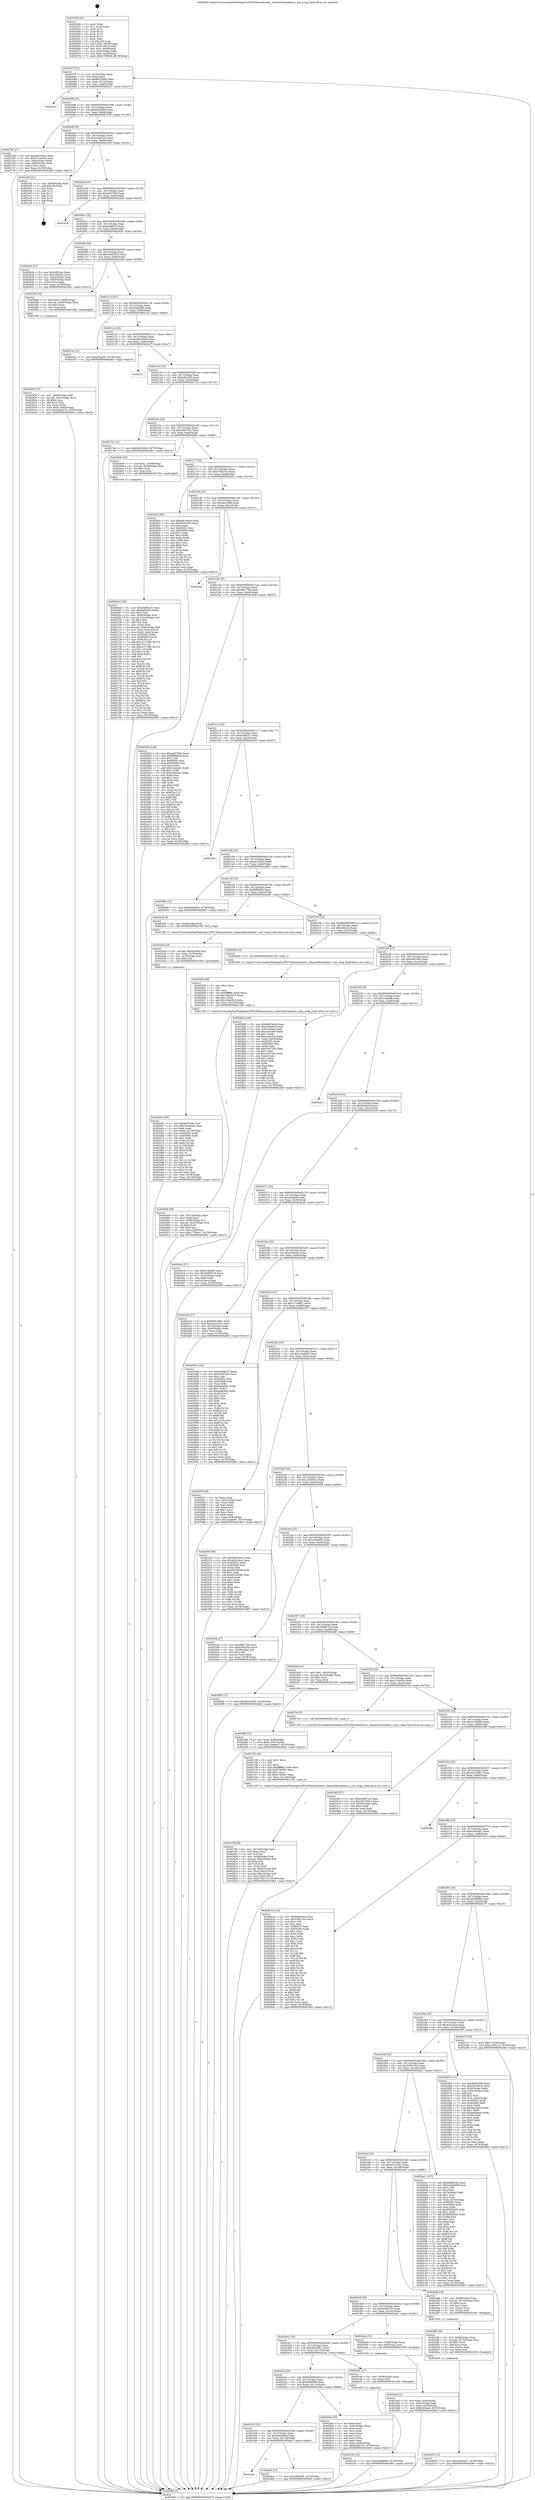 digraph "0x402050" {
  label = "0x402050 (/mnt/c/Users/mathe/Desktop/tcc/POCII/binaries/extr_radare2libranalesil.c_esil_swap_Final-ollvm.out::main(0))"
  labelloc = "t"
  node[shape=record]

  Entry [label="",width=0.3,height=0.3,shape=circle,fillcolor=black,style=filled]
  "0x40207f" [label="{
     0x40207f [23]\l
     | [instrs]\l
     &nbsp;&nbsp;0x40207f \<+3\>: mov -0x78(%rbp),%eax\l
     &nbsp;&nbsp;0x402082 \<+2\>: mov %eax,%ecx\l
     &nbsp;&nbsp;0x402084 \<+6\>: sub $0x99055d45,%ecx\l
     &nbsp;&nbsp;0x40208a \<+3\>: mov %eax,-0x7c(%rbp)\l
     &nbsp;&nbsp;0x40208d \<+3\>: mov %ecx,-0x80(%rbp)\l
     &nbsp;&nbsp;0x402090 \<+6\>: je 0000000000402ca7 \<main+0xc57\>\l
  }"]
  "0x402ca7" [label="{
     0x402ca7\l
  }", style=dashed]
  "0x402096" [label="{
     0x402096 [25]\l
     | [instrs]\l
     &nbsp;&nbsp;0x402096 \<+5\>: jmp 000000000040209b \<main+0x4b\>\l
     &nbsp;&nbsp;0x40209b \<+3\>: mov -0x7c(%rbp),%eax\l
     &nbsp;&nbsp;0x40209e \<+5\>: sub $0x9a5345b0,%eax\l
     &nbsp;&nbsp;0x4020a3 \<+6\>: mov %eax,-0x84(%rbp)\l
     &nbsp;&nbsp;0x4020a9 \<+6\>: je 00000000004027b0 \<main+0x760\>\l
  }"]
  Exit [label="",width=0.3,height=0.3,shape=circle,fillcolor=black,style=filled,peripheries=2]
  "0x4027b0" [label="{
     0x4027b0 [27]\l
     | [instrs]\l
     &nbsp;&nbsp;0x4027b0 \<+5\>: mov $0xeae7d022,%eax\l
     &nbsp;&nbsp;0x4027b5 \<+5\>: mov $0x3116a30c,%ecx\l
     &nbsp;&nbsp;0x4027ba \<+3\>: mov -0x6c(%rbp),%edx\l
     &nbsp;&nbsp;0x4027bd \<+3\>: cmp -0x68(%rbp),%edx\l
     &nbsp;&nbsp;0x4027c0 \<+3\>: cmovl %ecx,%eax\l
     &nbsp;&nbsp;0x4027c3 \<+3\>: mov %eax,-0x78(%rbp)\l
     &nbsp;&nbsp;0x4027c6 \<+5\>: jmp 0000000000402d63 \<main+0xd13\>\l
  }"]
  "0x4020af" [label="{
     0x4020af [25]\l
     | [instrs]\l
     &nbsp;&nbsp;0x4020af \<+5\>: jmp 00000000004020b4 \<main+0x64\>\l
     &nbsp;&nbsp;0x4020b4 \<+3\>: mov -0x7c(%rbp),%eax\l
     &nbsp;&nbsp;0x4020b7 \<+5\>: sub $0xa10d5c1d,%eax\l
     &nbsp;&nbsp;0x4020bc \<+6\>: mov %eax,-0x88(%rbp)\l
     &nbsp;&nbsp;0x4020c2 \<+6\>: je 0000000000402c92 \<main+0xc42\>\l
  }"]
  "0x402c56" [label="{
     0x402c56 [12]\l
     | [instrs]\l
     &nbsp;&nbsp;0x402c56 \<+7\>: movl $0x44d48666,-0x78(%rbp)\l
     &nbsp;&nbsp;0x402c5d \<+5\>: jmp 0000000000402d63 \<main+0xd13\>\l
  }"]
  "0x402c92" [label="{
     0x402c92 [21]\l
     | [instrs]\l
     &nbsp;&nbsp;0x402c92 \<+3\>: mov -0x38(%rbp),%eax\l
     &nbsp;&nbsp;0x402c95 \<+7\>: add $0x108,%rsp\l
     &nbsp;&nbsp;0x402c9c \<+1\>: pop %rbx\l
     &nbsp;&nbsp;0x402c9d \<+2\>: pop %r12\l
     &nbsp;&nbsp;0x402c9f \<+2\>: pop %r13\l
     &nbsp;&nbsp;0x402ca1 \<+2\>: pop %r14\l
     &nbsp;&nbsp;0x402ca3 \<+2\>: pop %r15\l
     &nbsp;&nbsp;0x402ca5 \<+1\>: pop %rbp\l
     &nbsp;&nbsp;0x402ca6 \<+1\>: ret\l
  }"]
  "0x4020c8" [label="{
     0x4020c8 [25]\l
     | [instrs]\l
     &nbsp;&nbsp;0x4020c8 \<+5\>: jmp 00000000004020cd \<main+0x7d\>\l
     &nbsp;&nbsp;0x4020cd \<+3\>: mov -0x7c(%rbp),%eax\l
     &nbsp;&nbsp;0x4020d0 \<+5\>: sub $0xaef3756e,%eax\l
     &nbsp;&nbsp;0x4020d5 \<+6\>: mov %eax,-0x8c(%rbp)\l
     &nbsp;&nbsp;0x4020db \<+6\>: je 0000000000402d16 \<main+0xcc6\>\l
  }"]
  "0x402b0f" [label="{
     0x402b0f [12]\l
     | [instrs]\l
     &nbsp;&nbsp;0x402b0f \<+7\>: movl $0x43d6ead7,-0x78(%rbp)\l
     &nbsp;&nbsp;0x402b16 \<+5\>: jmp 0000000000402d63 \<main+0xd13\>\l
  }"]
  "0x402d16" [label="{
     0x402d16\l
  }", style=dashed]
  "0x4020e1" [label="{
     0x4020e1 [25]\l
     | [instrs]\l
     &nbsp;&nbsp;0x4020e1 \<+5\>: jmp 00000000004020e6 \<main+0x96\>\l
     &nbsp;&nbsp;0x4020e6 \<+3\>: mov -0x7c(%rbp),%eax\l
     &nbsp;&nbsp;0x4020e9 \<+5\>: sub $0xb2defc70,%eax\l
     &nbsp;&nbsp;0x4020ee \<+6\>: mov %eax,-0x90(%rbp)\l
     &nbsp;&nbsp;0x4020f4 \<+6\>: je 000000000040262b \<main+0x5db\>\l
  }"]
  "0x402af5" [label="{
     0x402af5 [26]\l
     | [instrs]\l
     &nbsp;&nbsp;0x402af5 \<+4\>: mov -0x58(%rbp),%rax\l
     &nbsp;&nbsp;0x402af9 \<+4\>: movslq -0x74(%rbp),%rcx\l
     &nbsp;&nbsp;0x402afd \<+4\>: shl $0x4,%rcx\l
     &nbsp;&nbsp;0x402b01 \<+3\>: add %rcx,%rax\l
     &nbsp;&nbsp;0x402b04 \<+3\>: mov (%rax),%rax\l
     &nbsp;&nbsp;0x402b07 \<+3\>: mov %rax,%rdi\l
     &nbsp;&nbsp;0x402b0a \<+5\>: call 0000000000401030 \<free@plt\>\l
     | [calls]\l
     &nbsp;&nbsp;0x401030 \{1\} (unknown)\l
  }"]
  "0x40262b" [label="{
     0x40262b [27]\l
     | [instrs]\l
     &nbsp;&nbsp;0x40262b \<+5\>: mov $0xfcfd2cec,%eax\l
     &nbsp;&nbsp;0x402630 \<+5\>: mov $0xe30a5e2,%ecx\l
     &nbsp;&nbsp;0x402635 \<+3\>: mov -0x64(%rbp),%edx\l
     &nbsp;&nbsp;0x402638 \<+3\>: cmp -0x60(%rbp),%edx\l
     &nbsp;&nbsp;0x40263b \<+3\>: cmovl %ecx,%eax\l
     &nbsp;&nbsp;0x40263e \<+3\>: mov %eax,-0x78(%rbp)\l
     &nbsp;&nbsp;0x402641 \<+5\>: jmp 0000000000402d63 \<main+0xd13\>\l
  }"]
  "0x4020fa" [label="{
     0x4020fa [25]\l
     | [instrs]\l
     &nbsp;&nbsp;0x4020fa \<+5\>: jmp 00000000004020ff \<main+0xaf\>\l
     &nbsp;&nbsp;0x4020ff \<+3\>: mov -0x7c(%rbp),%eax\l
     &nbsp;&nbsp;0x402102 \<+5\>: sub $0xb3e82035,%eax\l
     &nbsp;&nbsp;0x402107 \<+6\>: mov %eax,-0x94(%rbp)\l
     &nbsp;&nbsp;0x40210d \<+6\>: je 00000000004025ef \<main+0x59f\>\l
  }"]
  "0x40244c" [label="{
     0x40244c\l
  }", style=dashed]
  "0x4025ef" [label="{
     0x4025ef [23]\l
     | [instrs]\l
     &nbsp;&nbsp;0x4025ef \<+7\>: movl $0x1,-0x60(%rbp)\l
     &nbsp;&nbsp;0x4025f6 \<+4\>: movslq -0x60(%rbp),%rax\l
     &nbsp;&nbsp;0x4025fa \<+4\>: shl $0x3,%rax\l
     &nbsp;&nbsp;0x4025fe \<+3\>: mov %rax,%rdi\l
     &nbsp;&nbsp;0x402601 \<+5\>: call 0000000000401050 \<malloc@plt\>\l
     | [calls]\l
     &nbsp;&nbsp;0x401050 \{1\} (unknown)\l
  }"]
  "0x402113" [label="{
     0x402113 [25]\l
     | [instrs]\l
     &nbsp;&nbsp;0x402113 \<+5\>: jmp 0000000000402118 \<main+0xc8\>\l
     &nbsp;&nbsp;0x402118 \<+3\>: mov -0x7c(%rbp),%eax\l
     &nbsp;&nbsp;0x40211b \<+5\>: sub $0xb44de699,%eax\l
     &nbsp;&nbsp;0x402120 \<+6\>: mov %eax,-0x98(%rbp)\l
     &nbsp;&nbsp;0x402126 \<+6\>: je 0000000000402c3e \<main+0xbee\>\l
  }"]
  "0x402ab4" [label="{
     0x402ab4 [12]\l
     | [instrs]\l
     &nbsp;&nbsp;0x402ab4 \<+7\>: movl $0xc65ae69,-0x78(%rbp)\l
     &nbsp;&nbsp;0x402abb \<+5\>: jmp 0000000000402d63 \<main+0xd13\>\l
  }"]
  "0x402c3e" [label="{
     0x402c3e [12]\l
     | [instrs]\l
     &nbsp;&nbsp;0x402c3e \<+7\>: movl $0xc65ae69,-0x78(%rbp)\l
     &nbsp;&nbsp;0x402c45 \<+5\>: jmp 0000000000402d63 \<main+0xd13\>\l
  }"]
  "0x40212c" [label="{
     0x40212c [25]\l
     | [instrs]\l
     &nbsp;&nbsp;0x40212c \<+5\>: jmp 0000000000402131 \<main+0xe1\>\l
     &nbsp;&nbsp;0x402131 \<+3\>: mov -0x7c(%rbp),%eax\l
     &nbsp;&nbsp;0x402134 \<+5\>: sub $0xb8a76e3d,%eax\l
     &nbsp;&nbsp;0x402139 \<+6\>: mov %eax,-0x9c(%rbp)\l
     &nbsp;&nbsp;0x40213f \<+6\>: je 0000000000402cf7 \<main+0xca7\>\l
  }"]
  "0x402a50" [label="{
     0x402a50 [100]\l
     | [instrs]\l
     &nbsp;&nbsp;0x402a50 \<+5\>: mov $0xaef3756e,%esi\l
     &nbsp;&nbsp;0x402a55 \<+5\>: mov $0x6ed40bd4,%ecx\l
     &nbsp;&nbsp;0x402a5a \<+2\>: xor %edx,%edx\l
     &nbsp;&nbsp;0x402a5c \<+7\>: movl $0x0,-0x74(%rbp)\l
     &nbsp;&nbsp;0x402a63 \<+8\>: mov 0x40505c,%r8d\l
     &nbsp;&nbsp;0x402a6b \<+8\>: mov 0x405060,%r9d\l
     &nbsp;&nbsp;0x402a73 \<+3\>: sub $0x1,%edx\l
     &nbsp;&nbsp;0x402a76 \<+3\>: mov %r8d,%r10d\l
     &nbsp;&nbsp;0x402a79 \<+3\>: add %edx,%r10d\l
     &nbsp;&nbsp;0x402a7c \<+4\>: imul %r10d,%r8d\l
     &nbsp;&nbsp;0x402a80 \<+4\>: and $0x1,%r8d\l
     &nbsp;&nbsp;0x402a84 \<+4\>: cmp $0x0,%r8d\l
     &nbsp;&nbsp;0x402a88 \<+4\>: sete %r11b\l
     &nbsp;&nbsp;0x402a8c \<+4\>: cmp $0xa,%r9d\l
     &nbsp;&nbsp;0x402a90 \<+3\>: setl %bl\l
     &nbsp;&nbsp;0x402a93 \<+3\>: mov %r11b,%r14b\l
     &nbsp;&nbsp;0x402a96 \<+3\>: and %bl,%r14b\l
     &nbsp;&nbsp;0x402a99 \<+3\>: xor %bl,%r11b\l
     &nbsp;&nbsp;0x402a9c \<+3\>: or %r11b,%r14b\l
     &nbsp;&nbsp;0x402a9f \<+4\>: test $0x1,%r14b\l
     &nbsp;&nbsp;0x402aa3 \<+3\>: cmovne %ecx,%esi\l
     &nbsp;&nbsp;0x402aa6 \<+3\>: mov %esi,-0x78(%rbp)\l
     &nbsp;&nbsp;0x402aa9 \<+6\>: mov %eax,-0x128(%rbp)\l
     &nbsp;&nbsp;0x402aaf \<+5\>: jmp 0000000000402d63 \<main+0xd13\>\l
  }"]
  "0x402cf7" [label="{
     0x402cf7\l
  }", style=dashed]
  "0x402145" [label="{
     0x402145 [25]\l
     | [instrs]\l
     &nbsp;&nbsp;0x402145 \<+5\>: jmp 000000000040214a \<main+0xfa\>\l
     &nbsp;&nbsp;0x40214a \<+3\>: mov -0x7c(%rbp),%eax\l
     &nbsp;&nbsp;0x40214d \<+5\>: sub $0xba82cf25,%eax\l
     &nbsp;&nbsp;0x402152 \<+6\>: mov %eax,-0xa0(%rbp)\l
     &nbsp;&nbsp;0x402158 \<+6\>: je 00000000004027a4 \<main+0x754\>\l
  }"]
  "0x402a39" [label="{
     0x402a39 [23]\l
     | [instrs]\l
     &nbsp;&nbsp;0x402a39 \<+10\>: movabs $0x4030b6,%rdi\l
     &nbsp;&nbsp;0x402a43 \<+3\>: mov %eax,-0x70(%rbp)\l
     &nbsp;&nbsp;0x402a46 \<+3\>: mov -0x70(%rbp),%esi\l
     &nbsp;&nbsp;0x402a49 \<+2\>: mov $0x0,%al\l
     &nbsp;&nbsp;0x402a4b \<+5\>: call 0000000000401040 \<printf@plt\>\l
     | [calls]\l
     &nbsp;&nbsp;0x401040 \{1\} (unknown)\l
  }"]
  "0x4027a4" [label="{
     0x4027a4 [12]\l
     | [instrs]\l
     &nbsp;&nbsp;0x4027a4 \<+7\>: movl $0x9a5345b0,-0x78(%rbp)\l
     &nbsp;&nbsp;0x4027ab \<+5\>: jmp 0000000000402d63 \<main+0xd13\>\l
  }"]
  "0x40215e" [label="{
     0x40215e [25]\l
     | [instrs]\l
     &nbsp;&nbsp;0x40215e \<+5\>: jmp 0000000000402163 \<main+0x113\>\l
     &nbsp;&nbsp;0x402163 \<+3\>: mov -0x7c(%rbp),%eax\l
     &nbsp;&nbsp;0x402166 \<+5\>: sub $0xbc807c43,%eax\l
     &nbsp;&nbsp;0x40216b \<+6\>: mov %eax,-0xa4(%rbp)\l
     &nbsp;&nbsp;0x402171 \<+6\>: je 00000000004026d6 \<main+0x686\>\l
  }"]
  "0x402958" [label="{
     0x402958 [39]\l
     | [instrs]\l
     &nbsp;&nbsp;0x402958 \<+6\>: mov -0x124(%rbp),%ecx\l
     &nbsp;&nbsp;0x40295e \<+3\>: imul %eax,%ecx\l
     &nbsp;&nbsp;0x402961 \<+4\>: mov -0x58(%rbp),%rsi\l
     &nbsp;&nbsp;0x402965 \<+4\>: movslq -0x5c(%rbp),%rdi\l
     &nbsp;&nbsp;0x402969 \<+4\>: shl $0x4,%rdi\l
     &nbsp;&nbsp;0x40296d \<+3\>: add %rdi,%rsi\l
     &nbsp;&nbsp;0x402970 \<+3\>: mov %ecx,0x8(%rsi)\l
     &nbsp;&nbsp;0x402973 \<+7\>: movl $0x1774b6c7,-0x78(%rbp)\l
     &nbsp;&nbsp;0x40297a \<+5\>: jmp 0000000000402d63 \<main+0xd13\>\l
  }"]
  "0x4026d6" [label="{
     0x4026d6 [23]\l
     | [instrs]\l
     &nbsp;&nbsp;0x4026d6 \<+7\>: movl $0x1,-0x68(%rbp)\l
     &nbsp;&nbsp;0x4026dd \<+4\>: movslq -0x68(%rbp),%rax\l
     &nbsp;&nbsp;0x4026e1 \<+4\>: shl $0x0,%rax\l
     &nbsp;&nbsp;0x4026e5 \<+3\>: mov %rax,%rdi\l
     &nbsp;&nbsp;0x4026e8 \<+5\>: call 0000000000401050 \<malloc@plt\>\l
     | [calls]\l
     &nbsp;&nbsp;0x401050 \{1\} (unknown)\l
  }"]
  "0x402177" [label="{
     0x402177 [25]\l
     | [instrs]\l
     &nbsp;&nbsp;0x402177 \<+5\>: jmp 000000000040217c \<main+0x12c\>\l
     &nbsp;&nbsp;0x40217c \<+3\>: mov -0x7c(%rbp),%eax\l
     &nbsp;&nbsp;0x40217f \<+5\>: sub $0xc75bc7c3,%eax\l
     &nbsp;&nbsp;0x402184 \<+6\>: mov %eax,-0xa8(%rbp)\l
     &nbsp;&nbsp;0x40218a \<+6\>: je 0000000000402832 \<main+0x7e2\>\l
  }"]
  "0x402930" [label="{
     0x402930 [40]\l
     | [instrs]\l
     &nbsp;&nbsp;0x402930 \<+5\>: mov $0x2,%ecx\l
     &nbsp;&nbsp;0x402935 \<+1\>: cltd\l
     &nbsp;&nbsp;0x402936 \<+2\>: idiv %ecx\l
     &nbsp;&nbsp;0x402938 \<+6\>: imul $0xfffffffe,%edx,%ecx\l
     &nbsp;&nbsp;0x40293e \<+6\>: sub $0x1d6a2616,%ecx\l
     &nbsp;&nbsp;0x402944 \<+3\>: add $0x1,%ecx\l
     &nbsp;&nbsp;0x402947 \<+6\>: add $0x1d6a2616,%ecx\l
     &nbsp;&nbsp;0x40294d \<+6\>: mov %ecx,-0x124(%rbp)\l
     &nbsp;&nbsp;0x402953 \<+5\>: call 0000000000401160 \<next_i\>\l
     | [calls]\l
     &nbsp;&nbsp;0x401160 \{1\} (/mnt/c/Users/mathe/Desktop/tcc/POCII/binaries/extr_radare2libranalesil.c_esil_swap_Final-ollvm.out::next_i)\l
  }"]
  "0x402832" [label="{
     0x402832 [83]\l
     | [instrs]\l
     &nbsp;&nbsp;0x402832 \<+5\>: mov $0xb8a76e3d,%eax\l
     &nbsp;&nbsp;0x402837 \<+5\>: mov $0xfe581905,%ecx\l
     &nbsp;&nbsp;0x40283c \<+2\>: xor %edx,%edx\l
     &nbsp;&nbsp;0x40283e \<+7\>: mov 0x40505c,%esi\l
     &nbsp;&nbsp;0x402845 \<+7\>: mov 0x405060,%edi\l
     &nbsp;&nbsp;0x40284c \<+3\>: sub $0x1,%edx\l
     &nbsp;&nbsp;0x40284f \<+3\>: mov %esi,%r8d\l
     &nbsp;&nbsp;0x402852 \<+3\>: add %edx,%r8d\l
     &nbsp;&nbsp;0x402855 \<+4\>: imul %r8d,%esi\l
     &nbsp;&nbsp;0x402859 \<+3\>: and $0x1,%esi\l
     &nbsp;&nbsp;0x40285c \<+3\>: cmp $0x0,%esi\l
     &nbsp;&nbsp;0x40285f \<+4\>: sete %r9b\l
     &nbsp;&nbsp;0x402863 \<+3\>: cmp $0xa,%edi\l
     &nbsp;&nbsp;0x402866 \<+4\>: setl %r10b\l
     &nbsp;&nbsp;0x40286a \<+3\>: mov %r9b,%r11b\l
     &nbsp;&nbsp;0x40286d \<+3\>: and %r10b,%r11b\l
     &nbsp;&nbsp;0x402870 \<+3\>: xor %r10b,%r9b\l
     &nbsp;&nbsp;0x402873 \<+3\>: or %r9b,%r11b\l
     &nbsp;&nbsp;0x402876 \<+4\>: test $0x1,%r11b\l
     &nbsp;&nbsp;0x40287a \<+3\>: cmovne %ecx,%eax\l
     &nbsp;&nbsp;0x40287d \<+3\>: mov %eax,-0x78(%rbp)\l
     &nbsp;&nbsp;0x402880 \<+5\>: jmp 0000000000402d63 \<main+0xd13\>\l
  }"]
  "0x402190" [label="{
     0x402190 [25]\l
     | [instrs]\l
     &nbsp;&nbsp;0x402190 \<+5\>: jmp 0000000000402195 \<main+0x145\>\l
     &nbsp;&nbsp;0x402195 \<+3\>: mov -0x7c(%rbp),%eax\l
     &nbsp;&nbsp;0x402198 \<+5\>: sub $0xcba318de,%eax\l
     &nbsp;&nbsp;0x40219d \<+6\>: mov %eax,-0xac(%rbp)\l
     &nbsp;&nbsp;0x4021a3 \<+6\>: je 0000000000402c6e \<main+0xc1e\>\l
  }"]
  "0x402433" [label="{
     0x402433 [25]\l
     | [instrs]\l
     &nbsp;&nbsp;0x402433 \<+5\>: jmp 0000000000402438 \<main+0x3e8\>\l
     &nbsp;&nbsp;0x402438 \<+3\>: mov -0x7c(%rbp),%eax\l
     &nbsp;&nbsp;0x40243b \<+5\>: sub $0x6ed40bd4,%eax\l
     &nbsp;&nbsp;0x402440 \<+6\>: mov %eax,-0x118(%rbp)\l
     &nbsp;&nbsp;0x402446 \<+6\>: je 0000000000402ab4 \<main+0xa64\>\l
  }"]
  "0x402c6e" [label="{
     0x402c6e\l
  }", style=dashed]
  "0x4021a9" [label="{
     0x4021a9 [25]\l
     | [instrs]\l
     &nbsp;&nbsp;0x4021a9 \<+5\>: jmp 00000000004021ae \<main+0x15e\>\l
     &nbsp;&nbsp;0x4021ae \<+3\>: mov -0x7c(%rbp),%eax\l
     &nbsp;&nbsp;0x4021b1 \<+5\>: sub $0xcf6477a9,%eax\l
     &nbsp;&nbsp;0x4021b6 \<+6\>: mov %eax,-0xb0(%rbp)\l
     &nbsp;&nbsp;0x4021bc \<+6\>: je 00000000004029a0 \<main+0x950\>\l
  }"]
  "0x40290a" [label="{
     0x40290a [33]\l
     | [instrs]\l
     &nbsp;&nbsp;0x40290a \<+2\>: xor %eax,%eax\l
     &nbsp;&nbsp;0x40290c \<+3\>: mov -0x64(%rbp),%ecx\l
     &nbsp;&nbsp;0x40290f \<+2\>: mov %eax,%edx\l
     &nbsp;&nbsp;0x402911 \<+2\>: sub %ecx,%edx\l
     &nbsp;&nbsp;0x402913 \<+2\>: mov %eax,%ecx\l
     &nbsp;&nbsp;0x402915 \<+3\>: sub $0x1,%ecx\l
     &nbsp;&nbsp;0x402918 \<+2\>: add %ecx,%edx\l
     &nbsp;&nbsp;0x40291a \<+2\>: sub %edx,%eax\l
     &nbsp;&nbsp;0x40291c \<+3\>: mov %eax,-0x64(%rbp)\l
     &nbsp;&nbsp;0x40291f \<+7\>: movl $0xb2defc70,-0x78(%rbp)\l
     &nbsp;&nbsp;0x402926 \<+5\>: jmp 0000000000402d63 \<main+0xd13\>\l
  }"]
  "0x4029a0" [label="{
     0x4029a0 [144]\l
     | [instrs]\l
     &nbsp;&nbsp;0x4029a0 \<+5\>: mov $0xaef3756e,%eax\l
     &nbsp;&nbsp;0x4029a5 \<+5\>: mov $0xf8f9095a,%ecx\l
     &nbsp;&nbsp;0x4029aa \<+2\>: mov $0x1,%dl\l
     &nbsp;&nbsp;0x4029ac \<+7\>: mov 0x40505c,%esi\l
     &nbsp;&nbsp;0x4029b3 \<+7\>: mov 0x405060,%edi\l
     &nbsp;&nbsp;0x4029ba \<+3\>: mov %esi,%r8d\l
     &nbsp;&nbsp;0x4029bd \<+7\>: add $0xd1bdcc6c,%r8d\l
     &nbsp;&nbsp;0x4029c4 \<+4\>: sub $0x1,%r8d\l
     &nbsp;&nbsp;0x4029c8 \<+7\>: sub $0xd1bdcc6c,%r8d\l
     &nbsp;&nbsp;0x4029cf \<+4\>: imul %r8d,%esi\l
     &nbsp;&nbsp;0x4029d3 \<+3\>: and $0x1,%esi\l
     &nbsp;&nbsp;0x4029d6 \<+3\>: cmp $0x0,%esi\l
     &nbsp;&nbsp;0x4029d9 \<+4\>: sete %r9b\l
     &nbsp;&nbsp;0x4029dd \<+3\>: cmp $0xa,%edi\l
     &nbsp;&nbsp;0x4029e0 \<+4\>: setl %r10b\l
     &nbsp;&nbsp;0x4029e4 \<+3\>: mov %r9b,%r11b\l
     &nbsp;&nbsp;0x4029e7 \<+4\>: xor $0xff,%r11b\l
     &nbsp;&nbsp;0x4029eb \<+3\>: mov %r10b,%bl\l
     &nbsp;&nbsp;0x4029ee \<+3\>: xor $0xff,%bl\l
     &nbsp;&nbsp;0x4029f1 \<+3\>: xor $0x1,%dl\l
     &nbsp;&nbsp;0x4029f4 \<+3\>: mov %r11b,%r14b\l
     &nbsp;&nbsp;0x4029f7 \<+4\>: and $0xff,%r14b\l
     &nbsp;&nbsp;0x4029fb \<+3\>: and %dl,%r9b\l
     &nbsp;&nbsp;0x4029fe \<+3\>: mov %bl,%r15b\l
     &nbsp;&nbsp;0x402a01 \<+4\>: and $0xff,%r15b\l
     &nbsp;&nbsp;0x402a05 \<+3\>: and %dl,%r10b\l
     &nbsp;&nbsp;0x402a08 \<+3\>: or %r9b,%r14b\l
     &nbsp;&nbsp;0x402a0b \<+3\>: or %r10b,%r15b\l
     &nbsp;&nbsp;0x402a0e \<+3\>: xor %r15b,%r14b\l
     &nbsp;&nbsp;0x402a11 \<+3\>: or %bl,%r11b\l
     &nbsp;&nbsp;0x402a14 \<+4\>: xor $0xff,%r11b\l
     &nbsp;&nbsp;0x402a18 \<+3\>: or $0x1,%dl\l
     &nbsp;&nbsp;0x402a1b \<+3\>: and %dl,%r11b\l
     &nbsp;&nbsp;0x402a1e \<+3\>: or %r11b,%r14b\l
     &nbsp;&nbsp;0x402a21 \<+4\>: test $0x1,%r14b\l
     &nbsp;&nbsp;0x402a25 \<+3\>: cmovne %ecx,%eax\l
     &nbsp;&nbsp;0x402a28 \<+3\>: mov %eax,-0x78(%rbp)\l
     &nbsp;&nbsp;0x402a2b \<+5\>: jmp 0000000000402d63 \<main+0xd13\>\l
  }"]
  "0x4021c2" [label="{
     0x4021c2 [25]\l
     | [instrs]\l
     &nbsp;&nbsp;0x4021c2 \<+5\>: jmp 00000000004021c7 \<main+0x177\>\l
     &nbsp;&nbsp;0x4021c7 \<+3\>: mov -0x7c(%rbp),%eax\l
     &nbsp;&nbsp;0x4021ca \<+5\>: sub $0xd3a9d147,%eax\l
     &nbsp;&nbsp;0x4021cf \<+6\>: mov %eax,-0xb4(%rbp)\l
     &nbsp;&nbsp;0x4021d5 \<+6\>: je 0000000000402cb3 \<main+0xc63\>\l
  }"]
  "0x40241a" [label="{
     0x40241a [25]\l
     | [instrs]\l
     &nbsp;&nbsp;0x40241a \<+5\>: jmp 000000000040241f \<main+0x3cf\>\l
     &nbsp;&nbsp;0x40241f \<+3\>: mov -0x7c(%rbp),%eax\l
     &nbsp;&nbsp;0x402422 \<+5\>: sub $0x669df59e,%eax\l
     &nbsp;&nbsp;0x402427 \<+6\>: mov %eax,-0x114(%rbp)\l
     &nbsp;&nbsp;0x40242d \<+6\>: je 000000000040290a \<main+0x8ba\>\l
  }"]
  "0x402cb3" [label="{
     0x402cb3\l
  }", style=dashed]
  "0x4021db" [label="{
     0x4021db [25]\l
     | [instrs]\l
     &nbsp;&nbsp;0x4021db \<+5\>: jmp 00000000004021e0 \<main+0x190\>\l
     &nbsp;&nbsp;0x4021e0 \<+3\>: mov -0x7c(%rbp),%eax\l
     &nbsp;&nbsp;0x4021e3 \<+5\>: sub $0xeae7d022,%eax\l
     &nbsp;&nbsp;0x4021e8 \<+6\>: mov %eax,-0xb8(%rbp)\l
     &nbsp;&nbsp;0x4021ee \<+6\>: je 00000000004028fe \<main+0x8ae\>\l
  }"]
  "0x402c4a" [label="{
     0x402c4a [12]\l
     | [instrs]\l
     &nbsp;&nbsp;0x402c4a \<+4\>: mov -0x58(%rbp),%rax\l
     &nbsp;&nbsp;0x402c4e \<+3\>: mov %rax,%rdi\l
     &nbsp;&nbsp;0x402c51 \<+5\>: call 0000000000401030 \<free@plt\>\l
     | [calls]\l
     &nbsp;&nbsp;0x401030 \{1\} (unknown)\l
  }"]
  "0x4028fe" [label="{
     0x4028fe [12]\l
     | [instrs]\l
     &nbsp;&nbsp;0x4028fe \<+7\>: movl $0x669df59e,-0x78(%rbp)\l
     &nbsp;&nbsp;0x402905 \<+5\>: jmp 0000000000402d63 \<main+0xd13\>\l
  }"]
  "0x4021f4" [label="{
     0x4021f4 [25]\l
     | [instrs]\l
     &nbsp;&nbsp;0x4021f4 \<+5\>: jmp 00000000004021f9 \<main+0x1a9\>\l
     &nbsp;&nbsp;0x4021f9 \<+3\>: mov -0x7c(%rbp),%eax\l
     &nbsp;&nbsp;0x4021fc \<+5\>: sub $0xf8f9095a,%eax\l
     &nbsp;&nbsp;0x402201 \<+6\>: mov %eax,-0xbc(%rbp)\l
     &nbsp;&nbsp;0x402207 \<+6\>: je 0000000000402a30 \<main+0x9e0\>\l
  }"]
  "0x4027f8" [label="{
     0x4027f8 [58]\l
     | [instrs]\l
     &nbsp;&nbsp;0x4027f8 \<+6\>: mov -0x120(%rbp),%ecx\l
     &nbsp;&nbsp;0x4027fe \<+3\>: imul %eax,%ecx\l
     &nbsp;&nbsp;0x402801 \<+3\>: mov %cl,%sil\l
     &nbsp;&nbsp;0x402804 \<+4\>: mov -0x58(%rbp),%rdi\l
     &nbsp;&nbsp;0x402808 \<+4\>: movslq -0x5c(%rbp),%r8\l
     &nbsp;&nbsp;0x40280c \<+4\>: shl $0x4,%r8\l
     &nbsp;&nbsp;0x402810 \<+3\>: add %r8,%rdi\l
     &nbsp;&nbsp;0x402813 \<+3\>: mov (%rdi),%rdi\l
     &nbsp;&nbsp;0x402816 \<+4\>: movslq -0x64(%rbp),%r8\l
     &nbsp;&nbsp;0x40281a \<+4\>: mov (%rdi,%r8,8),%rdi\l
     &nbsp;&nbsp;0x40281e \<+4\>: movslq -0x6c(%rbp),%r8\l
     &nbsp;&nbsp;0x402822 \<+4\>: mov %sil,(%rdi,%r8,1)\l
     &nbsp;&nbsp;0x402826 \<+7\>: movl $0xc75bc7c3,-0x78(%rbp)\l
     &nbsp;&nbsp;0x40282d \<+5\>: jmp 0000000000402d63 \<main+0xd13\>\l
  }"]
  "0x402a30" [label="{
     0x402a30 [9]\l
     | [instrs]\l
     &nbsp;&nbsp;0x402a30 \<+4\>: mov -0x58(%rbp),%rdi\l
     &nbsp;&nbsp;0x402a34 \<+5\>: call 00000000004015f0 \<esil_swap\>\l
     | [calls]\l
     &nbsp;&nbsp;0x4015f0 \{1\} (/mnt/c/Users/mathe/Desktop/tcc/POCII/binaries/extr_radare2libranalesil.c_esil_swap_Final-ollvm.out::esil_swap)\l
  }"]
  "0x40220d" [label="{
     0x40220d [25]\l
     | [instrs]\l
     &nbsp;&nbsp;0x40220d \<+5\>: jmp 0000000000402212 \<main+0x1c2\>\l
     &nbsp;&nbsp;0x402212 \<+3\>: mov -0x7c(%rbp),%eax\l
     &nbsp;&nbsp;0x402215 \<+5\>: sub $0xfcfd2cec,%eax\l
     &nbsp;&nbsp;0x40221a \<+6\>: mov %eax,-0xc0(%rbp)\l
     &nbsp;&nbsp;0x402220 \<+6\>: je 000000000040292b \<main+0x8db\>\l
  }"]
  "0x4027d0" [label="{
     0x4027d0 [40]\l
     | [instrs]\l
     &nbsp;&nbsp;0x4027d0 \<+5\>: mov $0x2,%ecx\l
     &nbsp;&nbsp;0x4027d5 \<+1\>: cltd\l
     &nbsp;&nbsp;0x4027d6 \<+2\>: idiv %ecx\l
     &nbsp;&nbsp;0x4027d8 \<+6\>: imul $0xfffffffe,%edx,%ecx\l
     &nbsp;&nbsp;0x4027de \<+6\>: add $0x6746067,%ecx\l
     &nbsp;&nbsp;0x4027e4 \<+3\>: add $0x1,%ecx\l
     &nbsp;&nbsp;0x4027e7 \<+6\>: sub $0x6746067,%ecx\l
     &nbsp;&nbsp;0x4027ed \<+6\>: mov %ecx,-0x120(%rbp)\l
     &nbsp;&nbsp;0x4027f3 \<+5\>: call 0000000000401160 \<next_i\>\l
     | [calls]\l
     &nbsp;&nbsp;0x401160 \{1\} (/mnt/c/Users/mathe/Desktop/tcc/POCII/binaries/extr_radare2libranalesil.c_esil_swap_Final-ollvm.out::next_i)\l
  }"]
  "0x40292b" [label="{
     0x40292b [5]\l
     | [instrs]\l
     &nbsp;&nbsp;0x40292b \<+5\>: call 0000000000401160 \<next_i\>\l
     | [calls]\l
     &nbsp;&nbsp;0x401160 \{1\} (/mnt/c/Users/mathe/Desktop/tcc/POCII/binaries/extr_radare2libranalesil.c_esil_swap_Final-ollvm.out::next_i)\l
  }"]
  "0x402226" [label="{
     0x402226 [25]\l
     | [instrs]\l
     &nbsp;&nbsp;0x402226 \<+5\>: jmp 000000000040222b \<main+0x1db\>\l
     &nbsp;&nbsp;0x40222b \<+3\>: mov -0x7c(%rbp),%eax\l
     &nbsp;&nbsp;0x40222e \<+5\>: sub $0xfe581905,%eax\l
     &nbsp;&nbsp;0x402233 \<+6\>: mov %eax,-0xc4(%rbp)\l
     &nbsp;&nbsp;0x402239 \<+6\>: je 0000000000402885 \<main+0x835\>\l
  }"]
  "0x4026ed" [label="{
     0x4026ed [183]\l
     | [instrs]\l
     &nbsp;&nbsp;0x4026ed \<+5\>: mov $0xd3a9d147,%ecx\l
     &nbsp;&nbsp;0x4026f2 \<+5\>: mov $0xba82cf25,%edx\l
     &nbsp;&nbsp;0x4026f7 \<+3\>: mov $0x1,%sil\l
     &nbsp;&nbsp;0x4026fa \<+4\>: mov -0x58(%rbp),%rdi\l
     &nbsp;&nbsp;0x4026fe \<+4\>: movslq -0x5c(%rbp),%r8\l
     &nbsp;&nbsp;0x402702 \<+4\>: shl $0x4,%r8\l
     &nbsp;&nbsp;0x402706 \<+3\>: add %r8,%rdi\l
     &nbsp;&nbsp;0x402709 \<+3\>: mov (%rdi),%rdi\l
     &nbsp;&nbsp;0x40270c \<+4\>: movslq -0x64(%rbp),%r8\l
     &nbsp;&nbsp;0x402710 \<+4\>: mov %rax,(%rdi,%r8,8)\l
     &nbsp;&nbsp;0x402714 \<+7\>: movl $0x0,-0x6c(%rbp)\l
     &nbsp;&nbsp;0x40271b \<+8\>: mov 0x40505c,%r9d\l
     &nbsp;&nbsp;0x402723 \<+8\>: mov 0x405060,%r10d\l
     &nbsp;&nbsp;0x40272b \<+3\>: mov %r9d,%r11d\l
     &nbsp;&nbsp;0x40272e \<+7\>: add $0xca71768c,%r11d\l
     &nbsp;&nbsp;0x402735 \<+4\>: sub $0x1,%r11d\l
     &nbsp;&nbsp;0x402739 \<+7\>: sub $0xca71768c,%r11d\l
     &nbsp;&nbsp;0x402740 \<+4\>: imul %r11d,%r9d\l
     &nbsp;&nbsp;0x402744 \<+4\>: and $0x1,%r9d\l
     &nbsp;&nbsp;0x402748 \<+4\>: cmp $0x0,%r9d\l
     &nbsp;&nbsp;0x40274c \<+3\>: sete %bl\l
     &nbsp;&nbsp;0x40274f \<+4\>: cmp $0xa,%r10d\l
     &nbsp;&nbsp;0x402753 \<+4\>: setl %r14b\l
     &nbsp;&nbsp;0x402757 \<+3\>: mov %bl,%r15b\l
     &nbsp;&nbsp;0x40275a \<+4\>: xor $0xff,%r15b\l
     &nbsp;&nbsp;0x40275e \<+3\>: mov %r14b,%r12b\l
     &nbsp;&nbsp;0x402761 \<+4\>: xor $0xff,%r12b\l
     &nbsp;&nbsp;0x402765 \<+4\>: xor $0x1,%sil\l
     &nbsp;&nbsp;0x402769 \<+3\>: mov %r15b,%r13b\l
     &nbsp;&nbsp;0x40276c \<+4\>: and $0xff,%r13b\l
     &nbsp;&nbsp;0x402770 \<+3\>: and %sil,%bl\l
     &nbsp;&nbsp;0x402773 \<+3\>: mov %r12b,%al\l
     &nbsp;&nbsp;0x402776 \<+2\>: and $0xff,%al\l
     &nbsp;&nbsp;0x402778 \<+3\>: and %sil,%r14b\l
     &nbsp;&nbsp;0x40277b \<+3\>: or %bl,%r13b\l
     &nbsp;&nbsp;0x40277e \<+3\>: or %r14b,%al\l
     &nbsp;&nbsp;0x402781 \<+3\>: xor %al,%r13b\l
     &nbsp;&nbsp;0x402784 \<+3\>: or %r12b,%r15b\l
     &nbsp;&nbsp;0x402787 \<+4\>: xor $0xff,%r15b\l
     &nbsp;&nbsp;0x40278b \<+4\>: or $0x1,%sil\l
     &nbsp;&nbsp;0x40278f \<+3\>: and %sil,%r15b\l
     &nbsp;&nbsp;0x402792 \<+3\>: or %r15b,%r13b\l
     &nbsp;&nbsp;0x402795 \<+4\>: test $0x1,%r13b\l
     &nbsp;&nbsp;0x402799 \<+3\>: cmovne %edx,%ecx\l
     &nbsp;&nbsp;0x40279c \<+3\>: mov %ecx,-0x78(%rbp)\l
     &nbsp;&nbsp;0x40279f \<+5\>: jmp 0000000000402d63 \<main+0xd13\>\l
  }"]
  "0x402885" [label="{
     0x402885 [109]\l
     | [instrs]\l
     &nbsp;&nbsp;0x402885 \<+5\>: mov $0xb8a76e3d,%eax\l
     &nbsp;&nbsp;0x40288a \<+5\>: mov $0x235afa03,%ecx\l
     &nbsp;&nbsp;0x40288f \<+3\>: mov -0x6c(%rbp),%edx\l
     &nbsp;&nbsp;0x402892 \<+6\>: add $0xecd3cec9,%edx\l
     &nbsp;&nbsp;0x402898 \<+3\>: add $0x1,%edx\l
     &nbsp;&nbsp;0x40289b \<+6\>: sub $0xecd3cec9,%edx\l
     &nbsp;&nbsp;0x4028a1 \<+3\>: mov %edx,-0x6c(%rbp)\l
     &nbsp;&nbsp;0x4028a4 \<+7\>: mov 0x40505c,%edx\l
     &nbsp;&nbsp;0x4028ab \<+7\>: mov 0x405060,%esi\l
     &nbsp;&nbsp;0x4028b2 \<+2\>: mov %edx,%edi\l
     &nbsp;&nbsp;0x4028b4 \<+6\>: add $0xc5c47392,%edi\l
     &nbsp;&nbsp;0x4028ba \<+3\>: sub $0x1,%edi\l
     &nbsp;&nbsp;0x4028bd \<+6\>: sub $0xc5c47392,%edi\l
     &nbsp;&nbsp;0x4028c3 \<+3\>: imul %edi,%edx\l
     &nbsp;&nbsp;0x4028c6 \<+3\>: and $0x1,%edx\l
     &nbsp;&nbsp;0x4028c9 \<+3\>: cmp $0x0,%edx\l
     &nbsp;&nbsp;0x4028cc \<+4\>: sete %r8b\l
     &nbsp;&nbsp;0x4028d0 \<+3\>: cmp $0xa,%esi\l
     &nbsp;&nbsp;0x4028d3 \<+4\>: setl %r9b\l
     &nbsp;&nbsp;0x4028d7 \<+3\>: mov %r8b,%r10b\l
     &nbsp;&nbsp;0x4028da \<+3\>: and %r9b,%r10b\l
     &nbsp;&nbsp;0x4028dd \<+3\>: xor %r9b,%r8b\l
     &nbsp;&nbsp;0x4028e0 \<+3\>: or %r8b,%r10b\l
     &nbsp;&nbsp;0x4028e3 \<+4\>: test $0x1,%r10b\l
     &nbsp;&nbsp;0x4028e7 \<+3\>: cmovne %ecx,%eax\l
     &nbsp;&nbsp;0x4028ea \<+3\>: mov %eax,-0x78(%rbp)\l
     &nbsp;&nbsp;0x4028ed \<+5\>: jmp 0000000000402d63 \<main+0xd13\>\l
  }"]
  "0x40223f" [label="{
     0x40223f [25]\l
     | [instrs]\l
     &nbsp;&nbsp;0x40223f \<+5\>: jmp 0000000000402244 \<main+0x1f4\>\l
     &nbsp;&nbsp;0x402244 \<+3\>: mov -0x7c(%rbp),%eax\l
     &nbsp;&nbsp;0x402247 \<+5\>: sub $0x214ad48,%eax\l
     &nbsp;&nbsp;0x40224c \<+6\>: mov %eax,-0xc8(%rbp)\l
     &nbsp;&nbsp;0x402252 \<+6\>: je 0000000000402c62 \<main+0xc12\>\l
  }"]
  "0x402606" [label="{
     0x402606 [37]\l
     | [instrs]\l
     &nbsp;&nbsp;0x402606 \<+4\>: mov -0x58(%rbp),%rdi\l
     &nbsp;&nbsp;0x40260a \<+4\>: movslq -0x5c(%rbp),%rcx\l
     &nbsp;&nbsp;0x40260e \<+4\>: shl $0x4,%rcx\l
     &nbsp;&nbsp;0x402612 \<+3\>: add %rcx,%rdi\l
     &nbsp;&nbsp;0x402615 \<+3\>: mov %rax,(%rdi)\l
     &nbsp;&nbsp;0x402618 \<+7\>: movl $0x0,-0x64(%rbp)\l
     &nbsp;&nbsp;0x40261f \<+7\>: movl $0xb2defc70,-0x78(%rbp)\l
     &nbsp;&nbsp;0x402626 \<+5\>: jmp 0000000000402d63 \<main+0xd13\>\l
  }"]
  "0x402c62" [label="{
     0x402c62\l
  }", style=dashed]
  "0x402258" [label="{
     0x402258 [25]\l
     | [instrs]\l
     &nbsp;&nbsp;0x402258 \<+5\>: jmp 000000000040225d \<main+0x20d\>\l
     &nbsp;&nbsp;0x40225d \<+3\>: mov -0x7c(%rbp),%eax\l
     &nbsp;&nbsp;0x402260 \<+5\>: sub $0x9204eed,%eax\l
     &nbsp;&nbsp;0x402265 \<+6\>: mov %eax,-0xcc(%rbp)\l
     &nbsp;&nbsp;0x40226b \<+6\>: je 00000000004024c4 \<main+0x474\>\l
  }"]
  "0x4024f6" [label="{
     0x4024f6 [23]\l
     | [instrs]\l
     &nbsp;&nbsp;0x4024f6 \<+4\>: mov %rax,-0x58(%rbp)\l
     &nbsp;&nbsp;0x4024fa \<+7\>: movl $0x0,-0x5c(%rbp)\l
     &nbsp;&nbsp;0x402501 \<+7\>: movl $0x1cba8a97,-0x78(%rbp)\l
     &nbsp;&nbsp;0x402508 \<+5\>: jmp 0000000000402d63 \<main+0xd13\>\l
  }"]
  "0x4024c4" [label="{
     0x4024c4 [27]\l
     | [instrs]\l
     &nbsp;&nbsp;0x4024c4 \<+5\>: mov $0x214ad48,%eax\l
     &nbsp;&nbsp;0x4024c9 \<+5\>: mov $0x30d68744,%ecx\l
     &nbsp;&nbsp;0x4024ce \<+3\>: mov -0x30(%rbp),%edx\l
     &nbsp;&nbsp;0x4024d1 \<+3\>: cmp $0x0,%edx\l
     &nbsp;&nbsp;0x4024d4 \<+3\>: cmove %ecx,%eax\l
     &nbsp;&nbsp;0x4024d7 \<+3\>: mov %eax,-0x78(%rbp)\l
     &nbsp;&nbsp;0x4024da \<+5\>: jmp 0000000000402d63 \<main+0xd13\>\l
  }"]
  "0x402271" [label="{
     0x402271 [25]\l
     | [instrs]\l
     &nbsp;&nbsp;0x402271 \<+5\>: jmp 0000000000402276 \<main+0x226\>\l
     &nbsp;&nbsp;0x402276 \<+3\>: mov -0x7c(%rbp),%eax\l
     &nbsp;&nbsp;0x402279 \<+5\>: sub $0xc65ae69,%eax\l
     &nbsp;&nbsp;0x40227e \<+6\>: mov %eax,-0xd0(%rbp)\l
     &nbsp;&nbsp;0x402284 \<+6\>: je 0000000000402ac0 \<main+0xa70\>\l
  }"]
  "0x4024af" [label="{
     0x4024af [21]\l
     | [instrs]\l
     &nbsp;&nbsp;0x4024af \<+3\>: mov %eax,-0x4c(%rbp)\l
     &nbsp;&nbsp;0x4024b2 \<+3\>: mov -0x4c(%rbp),%eax\l
     &nbsp;&nbsp;0x4024b5 \<+3\>: mov %eax,-0x30(%rbp)\l
     &nbsp;&nbsp;0x4024b8 \<+7\>: movl $0x9204eed,-0x78(%rbp)\l
     &nbsp;&nbsp;0x4024bf \<+5\>: jmp 0000000000402d63 \<main+0xd13\>\l
  }"]
  "0x402ac0" [label="{
     0x402ac0 [27]\l
     | [instrs]\l
     &nbsp;&nbsp;0x402ac0 \<+5\>: mov $0x6491e661,%eax\l
     &nbsp;&nbsp;0x402ac5 \<+5\>: mov $0x5d1e3301,%ecx\l
     &nbsp;&nbsp;0x402aca \<+3\>: mov -0x74(%rbp),%edx\l
     &nbsp;&nbsp;0x402acd \<+3\>: cmp -0x50(%rbp),%edx\l
     &nbsp;&nbsp;0x402ad0 \<+3\>: cmovl %ecx,%eax\l
     &nbsp;&nbsp;0x402ad3 \<+3\>: mov %eax,-0x78(%rbp)\l
     &nbsp;&nbsp;0x402ad6 \<+5\>: jmp 0000000000402d63 \<main+0xd13\>\l
  }"]
  "0x40228a" [label="{
     0x40228a [25]\l
     | [instrs]\l
     &nbsp;&nbsp;0x40228a \<+5\>: jmp 000000000040228f \<main+0x23f\>\l
     &nbsp;&nbsp;0x40228f \<+3\>: mov -0x7c(%rbp),%eax\l
     &nbsp;&nbsp;0x402292 \<+5\>: sub $0xe30a5e2,%eax\l
     &nbsp;&nbsp;0x402297 \<+6\>: mov %eax,-0xd4(%rbp)\l
     &nbsp;&nbsp;0x40229d \<+6\>: je 0000000000402646 \<main+0x5f6\>\l
  }"]
  "0x402401" [label="{
     0x402401 [25]\l
     | [instrs]\l
     &nbsp;&nbsp;0x402401 \<+5\>: jmp 0000000000402406 \<main+0x3b6\>\l
     &nbsp;&nbsp;0x402406 \<+3\>: mov -0x7c(%rbp),%eax\l
     &nbsp;&nbsp;0x402409 \<+5\>: sub $0x6491e661,%eax\l
     &nbsp;&nbsp;0x40240e \<+6\>: mov %eax,-0x110(%rbp)\l
     &nbsp;&nbsp;0x402414 \<+6\>: je 0000000000402c4a \<main+0xbfa\>\l
  }"]
  "0x402646" [label="{
     0x402646 [144]\l
     | [instrs]\l
     &nbsp;&nbsp;0x402646 \<+5\>: mov $0xd3a9d147,%eax\l
     &nbsp;&nbsp;0x40264b \<+5\>: mov $0xbc807c43,%ecx\l
     &nbsp;&nbsp;0x402650 \<+2\>: mov $0x1,%dl\l
     &nbsp;&nbsp;0x402652 \<+7\>: mov 0x40505c,%esi\l
     &nbsp;&nbsp;0x402659 \<+7\>: mov 0x405060,%edi\l
     &nbsp;&nbsp;0x402660 \<+3\>: mov %esi,%r8d\l
     &nbsp;&nbsp;0x402663 \<+7\>: add $0xefa92dd2,%r8d\l
     &nbsp;&nbsp;0x40266a \<+4\>: sub $0x1,%r8d\l
     &nbsp;&nbsp;0x40266e \<+7\>: sub $0xefa92dd2,%r8d\l
     &nbsp;&nbsp;0x402675 \<+4\>: imul %r8d,%esi\l
     &nbsp;&nbsp;0x402679 \<+3\>: and $0x1,%esi\l
     &nbsp;&nbsp;0x40267c \<+3\>: cmp $0x0,%esi\l
     &nbsp;&nbsp;0x40267f \<+4\>: sete %r9b\l
     &nbsp;&nbsp;0x402683 \<+3\>: cmp $0xa,%edi\l
     &nbsp;&nbsp;0x402686 \<+4\>: setl %r10b\l
     &nbsp;&nbsp;0x40268a \<+3\>: mov %r9b,%r11b\l
     &nbsp;&nbsp;0x40268d \<+4\>: xor $0xff,%r11b\l
     &nbsp;&nbsp;0x402691 \<+3\>: mov %r10b,%bl\l
     &nbsp;&nbsp;0x402694 \<+3\>: xor $0xff,%bl\l
     &nbsp;&nbsp;0x402697 \<+3\>: xor $0x1,%dl\l
     &nbsp;&nbsp;0x40269a \<+3\>: mov %r11b,%r14b\l
     &nbsp;&nbsp;0x40269d \<+4\>: and $0xff,%r14b\l
     &nbsp;&nbsp;0x4026a1 \<+3\>: and %dl,%r9b\l
     &nbsp;&nbsp;0x4026a4 \<+3\>: mov %bl,%r15b\l
     &nbsp;&nbsp;0x4026a7 \<+4\>: and $0xff,%r15b\l
     &nbsp;&nbsp;0x4026ab \<+3\>: and %dl,%r10b\l
     &nbsp;&nbsp;0x4026ae \<+3\>: or %r9b,%r14b\l
     &nbsp;&nbsp;0x4026b1 \<+3\>: or %r10b,%r15b\l
     &nbsp;&nbsp;0x4026b4 \<+3\>: xor %r15b,%r14b\l
     &nbsp;&nbsp;0x4026b7 \<+3\>: or %bl,%r11b\l
     &nbsp;&nbsp;0x4026ba \<+4\>: xor $0xff,%r11b\l
     &nbsp;&nbsp;0x4026be \<+3\>: or $0x1,%dl\l
     &nbsp;&nbsp;0x4026c1 \<+3\>: and %dl,%r11b\l
     &nbsp;&nbsp;0x4026c4 \<+3\>: or %r11b,%r14b\l
     &nbsp;&nbsp;0x4026c7 \<+4\>: test $0x1,%r14b\l
     &nbsp;&nbsp;0x4026cb \<+3\>: cmovne %ecx,%eax\l
     &nbsp;&nbsp;0x4026ce \<+3\>: mov %eax,-0x78(%rbp)\l
     &nbsp;&nbsp;0x4026d1 \<+5\>: jmp 0000000000402d63 \<main+0xd13\>\l
  }"]
  "0x4022a3" [label="{
     0x4022a3 [25]\l
     | [instrs]\l
     &nbsp;&nbsp;0x4022a3 \<+5\>: jmp 00000000004022a8 \<main+0x258\>\l
     &nbsp;&nbsp;0x4022a8 \<+3\>: mov -0x7c(%rbp),%eax\l
     &nbsp;&nbsp;0x4022ab \<+5\>: sub $0x1774b6c7,%eax\l
     &nbsp;&nbsp;0x4022b0 \<+6\>: mov %eax,-0xd8(%rbp)\l
     &nbsp;&nbsp;0x4022b6 \<+6\>: je 000000000040297f \<main+0x92f\>\l
  }"]
  "0x4024a2" [label="{
     0x4024a2 [13]\l
     | [instrs]\l
     &nbsp;&nbsp;0x4024a2 \<+4\>: mov -0x48(%rbp),%rax\l
     &nbsp;&nbsp;0x4024a6 \<+4\>: mov 0x8(%rax),%rdi\l
     &nbsp;&nbsp;0x4024aa \<+5\>: call 0000000000401060 \<atoi@plt\>\l
     | [calls]\l
     &nbsp;&nbsp;0x401060 \{1\} (unknown)\l
  }"]
  "0x40297f" [label="{
     0x40297f [33]\l
     | [instrs]\l
     &nbsp;&nbsp;0x40297f \<+2\>: xor %eax,%eax\l
     &nbsp;&nbsp;0x402981 \<+3\>: mov -0x5c(%rbp),%ecx\l
     &nbsp;&nbsp;0x402984 \<+2\>: mov %eax,%edx\l
     &nbsp;&nbsp;0x402986 \<+2\>: sub %ecx,%edx\l
     &nbsp;&nbsp;0x402988 \<+2\>: mov %eax,%ecx\l
     &nbsp;&nbsp;0x40298a \<+3\>: sub $0x1,%ecx\l
     &nbsp;&nbsp;0x40298d \<+2\>: add %ecx,%edx\l
     &nbsp;&nbsp;0x40298f \<+2\>: sub %edx,%eax\l
     &nbsp;&nbsp;0x402991 \<+3\>: mov %eax,-0x5c(%rbp)\l
     &nbsp;&nbsp;0x402994 \<+7\>: movl $0x1cba8a97,-0x78(%rbp)\l
     &nbsp;&nbsp;0x40299b \<+5\>: jmp 0000000000402d63 \<main+0xd13\>\l
  }"]
  "0x4022bc" [label="{
     0x4022bc [25]\l
     | [instrs]\l
     &nbsp;&nbsp;0x4022bc \<+5\>: jmp 00000000004022c1 \<main+0x271\>\l
     &nbsp;&nbsp;0x4022c1 \<+3\>: mov -0x7c(%rbp),%eax\l
     &nbsp;&nbsp;0x4022c4 \<+5\>: sub $0x1cba8a97,%eax\l
     &nbsp;&nbsp;0x4022c9 \<+6\>: mov %eax,-0xdc(%rbp)\l
     &nbsp;&nbsp;0x4022cf \<+6\>: je 000000000040250d \<main+0x4bd\>\l
  }"]
  "0x4023e8" [label="{
     0x4023e8 [25]\l
     | [instrs]\l
     &nbsp;&nbsp;0x4023e8 \<+5\>: jmp 00000000004023ed \<main+0x39d\>\l
     &nbsp;&nbsp;0x4023ed \<+3\>: mov -0x7c(%rbp),%eax\l
     &nbsp;&nbsp;0x4023f0 \<+5\>: sub $0x62d547cb,%eax\l
     &nbsp;&nbsp;0x4023f5 \<+6\>: mov %eax,-0x10c(%rbp)\l
     &nbsp;&nbsp;0x4023fb \<+6\>: je 00000000004024a2 \<main+0x452\>\l
  }"]
  "0x40250d" [label="{
     0x40250d [88]\l
     | [instrs]\l
     &nbsp;&nbsp;0x40250d \<+5\>: mov $0x99055d45,%eax\l
     &nbsp;&nbsp;0x402512 \<+5\>: mov $0x4cd1e4ce,%ecx\l
     &nbsp;&nbsp;0x402517 \<+7\>: mov 0x40505c,%edx\l
     &nbsp;&nbsp;0x40251e \<+7\>: mov 0x405060,%esi\l
     &nbsp;&nbsp;0x402525 \<+2\>: mov %edx,%edi\l
     &nbsp;&nbsp;0x402527 \<+6\>: add $0xd532d048,%edi\l
     &nbsp;&nbsp;0x40252d \<+3\>: sub $0x1,%edi\l
     &nbsp;&nbsp;0x402530 \<+6\>: sub $0xd532d048,%edi\l
     &nbsp;&nbsp;0x402536 \<+3\>: imul %edi,%edx\l
     &nbsp;&nbsp;0x402539 \<+3\>: and $0x1,%edx\l
     &nbsp;&nbsp;0x40253c \<+3\>: cmp $0x0,%edx\l
     &nbsp;&nbsp;0x40253f \<+4\>: sete %r8b\l
     &nbsp;&nbsp;0x402543 \<+3\>: cmp $0xa,%esi\l
     &nbsp;&nbsp;0x402546 \<+4\>: setl %r9b\l
     &nbsp;&nbsp;0x40254a \<+3\>: mov %r8b,%r10b\l
     &nbsp;&nbsp;0x40254d \<+3\>: and %r9b,%r10b\l
     &nbsp;&nbsp;0x402550 \<+3\>: xor %r9b,%r8b\l
     &nbsp;&nbsp;0x402553 \<+3\>: or %r8b,%r10b\l
     &nbsp;&nbsp;0x402556 \<+4\>: test $0x1,%r10b\l
     &nbsp;&nbsp;0x40255a \<+3\>: cmovne %ecx,%eax\l
     &nbsp;&nbsp;0x40255d \<+3\>: mov %eax,-0x78(%rbp)\l
     &nbsp;&nbsp;0x402560 \<+5\>: jmp 0000000000402d63 \<main+0xd13\>\l
  }"]
  "0x4022d5" [label="{
     0x4022d5 [25]\l
     | [instrs]\l
     &nbsp;&nbsp;0x4022d5 \<+5\>: jmp 00000000004022da \<main+0x28a\>\l
     &nbsp;&nbsp;0x4022da \<+3\>: mov -0x7c(%rbp),%eax\l
     &nbsp;&nbsp;0x4022dd \<+5\>: sub $0x22530b1e,%eax\l
     &nbsp;&nbsp;0x4022e2 \<+6\>: mov %eax,-0xe0(%rbp)\l
     &nbsp;&nbsp;0x4022e8 \<+6\>: je 00000000004025d4 \<main+0x584\>\l
  }"]
  "0x402adb" [label="{
     0x402adb [26]\l
     | [instrs]\l
     &nbsp;&nbsp;0x402adb \<+4\>: mov -0x58(%rbp),%rax\l
     &nbsp;&nbsp;0x402adf \<+4\>: movslq -0x74(%rbp),%rcx\l
     &nbsp;&nbsp;0x402ae3 \<+4\>: shl $0x4,%rcx\l
     &nbsp;&nbsp;0x402ae7 \<+3\>: add %rcx,%rax\l
     &nbsp;&nbsp;0x402aea \<+3\>: mov (%rax),%rax\l
     &nbsp;&nbsp;0x402aed \<+3\>: mov (%rax),%rdi\l
     &nbsp;&nbsp;0x402af0 \<+5\>: call 0000000000401030 \<free@plt\>\l
     | [calls]\l
     &nbsp;&nbsp;0x401030 \{1\} (unknown)\l
  }"]
  "0x4025d4" [label="{
     0x4025d4 [27]\l
     | [instrs]\l
     &nbsp;&nbsp;0x4025d4 \<+5\>: mov $0xcf6477a9,%eax\l
     &nbsp;&nbsp;0x4025d9 \<+5\>: mov $0xb3e82035,%ecx\l
     &nbsp;&nbsp;0x4025de \<+3\>: mov -0x29(%rbp),%dl\l
     &nbsp;&nbsp;0x4025e1 \<+3\>: test $0x1,%dl\l
     &nbsp;&nbsp;0x4025e4 \<+3\>: cmovne %ecx,%eax\l
     &nbsp;&nbsp;0x4025e7 \<+3\>: mov %eax,-0x78(%rbp)\l
     &nbsp;&nbsp;0x4025ea \<+5\>: jmp 0000000000402d63 \<main+0xd13\>\l
  }"]
  "0x4022ee" [label="{
     0x4022ee [25]\l
     | [instrs]\l
     &nbsp;&nbsp;0x4022ee \<+5\>: jmp 00000000004022f3 \<main+0x2a3\>\l
     &nbsp;&nbsp;0x4022f3 \<+3\>: mov -0x7c(%rbp),%eax\l
     &nbsp;&nbsp;0x4022f6 \<+5\>: sub $0x235afa03,%eax\l
     &nbsp;&nbsp;0x4022fb \<+6\>: mov %eax,-0xe4(%rbp)\l
     &nbsp;&nbsp;0x402301 \<+6\>: je 00000000004028f2 \<main+0x8a2\>\l
  }"]
  "0x4023cf" [label="{
     0x4023cf [25]\l
     | [instrs]\l
     &nbsp;&nbsp;0x4023cf \<+5\>: jmp 00000000004023d4 \<main+0x384\>\l
     &nbsp;&nbsp;0x4023d4 \<+3\>: mov -0x7c(%rbp),%eax\l
     &nbsp;&nbsp;0x4023d7 \<+5\>: sub $0x5d1e3301,%eax\l
     &nbsp;&nbsp;0x4023dc \<+6\>: mov %eax,-0x108(%rbp)\l
     &nbsp;&nbsp;0x4023e2 \<+6\>: je 0000000000402adb \<main+0xa8b\>\l
  }"]
  "0x4028f2" [label="{
     0x4028f2 [12]\l
     | [instrs]\l
     &nbsp;&nbsp;0x4028f2 \<+7\>: movl $0x9a5345b0,-0x78(%rbp)\l
     &nbsp;&nbsp;0x4028f9 \<+5\>: jmp 0000000000402d63 \<main+0xd13\>\l
  }"]
  "0x402307" [label="{
     0x402307 [25]\l
     | [instrs]\l
     &nbsp;&nbsp;0x402307 \<+5\>: jmp 000000000040230c \<main+0x2bc\>\l
     &nbsp;&nbsp;0x40230c \<+3\>: mov -0x7c(%rbp),%eax\l
     &nbsp;&nbsp;0x40230f \<+5\>: sub $0x30d68744,%eax\l
     &nbsp;&nbsp;0x402314 \<+6\>: mov %eax,-0xe8(%rbp)\l
     &nbsp;&nbsp;0x40231a \<+6\>: je 00000000004024df \<main+0x48f\>\l
  }"]
  "0x402ba1" [label="{
     0x402ba1 [157]\l
     | [instrs]\l
     &nbsp;&nbsp;0x402ba1 \<+5\>: mov $0x6edb0c6a,%eax\l
     &nbsp;&nbsp;0x402ba6 \<+5\>: mov $0xb44de699,%ecx\l
     &nbsp;&nbsp;0x402bab \<+2\>: mov $0x1,%dl\l
     &nbsp;&nbsp;0x402bad \<+2\>: xor %esi,%esi\l
     &nbsp;&nbsp;0x402baf \<+3\>: mov -0x74(%rbp),%edi\l
     &nbsp;&nbsp;0x402bb2 \<+3\>: sub $0x1,%esi\l
     &nbsp;&nbsp;0x402bb5 \<+2\>: sub %esi,%edi\l
     &nbsp;&nbsp;0x402bb7 \<+3\>: mov %edi,-0x74(%rbp)\l
     &nbsp;&nbsp;0x402bba \<+7\>: mov 0x40505c,%esi\l
     &nbsp;&nbsp;0x402bc1 \<+7\>: mov 0x405060,%edi\l
     &nbsp;&nbsp;0x402bc8 \<+3\>: mov %esi,%r8d\l
     &nbsp;&nbsp;0x402bcb \<+7\>: sub $0x90f3b045,%r8d\l
     &nbsp;&nbsp;0x402bd2 \<+4\>: sub $0x1,%r8d\l
     &nbsp;&nbsp;0x402bd6 \<+7\>: add $0x90f3b045,%r8d\l
     &nbsp;&nbsp;0x402bdd \<+4\>: imul %r8d,%esi\l
     &nbsp;&nbsp;0x402be1 \<+3\>: and $0x1,%esi\l
     &nbsp;&nbsp;0x402be4 \<+3\>: cmp $0x0,%esi\l
     &nbsp;&nbsp;0x402be7 \<+4\>: sete %r9b\l
     &nbsp;&nbsp;0x402beb \<+3\>: cmp $0xa,%edi\l
     &nbsp;&nbsp;0x402bee \<+4\>: setl %r10b\l
     &nbsp;&nbsp;0x402bf2 \<+3\>: mov %r9b,%r11b\l
     &nbsp;&nbsp;0x402bf5 \<+4\>: xor $0xff,%r11b\l
     &nbsp;&nbsp;0x402bf9 \<+3\>: mov %r10b,%bl\l
     &nbsp;&nbsp;0x402bfc \<+3\>: xor $0xff,%bl\l
     &nbsp;&nbsp;0x402bff \<+3\>: xor $0x1,%dl\l
     &nbsp;&nbsp;0x402c02 \<+3\>: mov %r11b,%r14b\l
     &nbsp;&nbsp;0x402c05 \<+4\>: and $0xff,%r14b\l
     &nbsp;&nbsp;0x402c09 \<+3\>: and %dl,%r9b\l
     &nbsp;&nbsp;0x402c0c \<+3\>: mov %bl,%r15b\l
     &nbsp;&nbsp;0x402c0f \<+4\>: and $0xff,%r15b\l
     &nbsp;&nbsp;0x402c13 \<+3\>: and %dl,%r10b\l
     &nbsp;&nbsp;0x402c16 \<+3\>: or %r9b,%r14b\l
     &nbsp;&nbsp;0x402c19 \<+3\>: or %r10b,%r15b\l
     &nbsp;&nbsp;0x402c1c \<+3\>: xor %r15b,%r14b\l
     &nbsp;&nbsp;0x402c1f \<+3\>: or %bl,%r11b\l
     &nbsp;&nbsp;0x402c22 \<+4\>: xor $0xff,%r11b\l
     &nbsp;&nbsp;0x402c26 \<+3\>: or $0x1,%dl\l
     &nbsp;&nbsp;0x402c29 \<+3\>: and %dl,%r11b\l
     &nbsp;&nbsp;0x402c2c \<+3\>: or %r11b,%r14b\l
     &nbsp;&nbsp;0x402c2f \<+4\>: test $0x1,%r14b\l
     &nbsp;&nbsp;0x402c33 \<+3\>: cmovne %ecx,%eax\l
     &nbsp;&nbsp;0x402c36 \<+3\>: mov %eax,-0x78(%rbp)\l
     &nbsp;&nbsp;0x402c39 \<+5\>: jmp 0000000000402d63 \<main+0xd13\>\l
  }"]
  "0x4024df" [label="{
     0x4024df [23]\l
     | [instrs]\l
     &nbsp;&nbsp;0x4024df \<+7\>: movl $0x1,-0x50(%rbp)\l
     &nbsp;&nbsp;0x4024e6 \<+4\>: movslq -0x50(%rbp),%rax\l
     &nbsp;&nbsp;0x4024ea \<+4\>: shl $0x4,%rax\l
     &nbsp;&nbsp;0x4024ee \<+3\>: mov %rax,%rdi\l
     &nbsp;&nbsp;0x4024f1 \<+5\>: call 0000000000401050 \<malloc@plt\>\l
     | [calls]\l
     &nbsp;&nbsp;0x401050 \{1\} (unknown)\l
  }"]
  "0x402320" [label="{
     0x402320 [25]\l
     | [instrs]\l
     &nbsp;&nbsp;0x402320 \<+5\>: jmp 0000000000402325 \<main+0x2d5\>\l
     &nbsp;&nbsp;0x402325 \<+3\>: mov -0x7c(%rbp),%eax\l
     &nbsp;&nbsp;0x402328 \<+5\>: sub $0x3116a30c,%eax\l
     &nbsp;&nbsp;0x40232d \<+6\>: mov %eax,-0xec(%rbp)\l
     &nbsp;&nbsp;0x402333 \<+6\>: je 00000000004027cb \<main+0x77b\>\l
  }"]
  "0x4023b6" [label="{
     0x4023b6 [25]\l
     | [instrs]\l
     &nbsp;&nbsp;0x4023b6 \<+5\>: jmp 00000000004023bb \<main+0x36b\>\l
     &nbsp;&nbsp;0x4023bb \<+3\>: mov -0x7c(%rbp),%eax\l
     &nbsp;&nbsp;0x4023be \<+5\>: sub $0x538515a3,%eax\l
     &nbsp;&nbsp;0x4023c3 \<+6\>: mov %eax,-0x104(%rbp)\l
     &nbsp;&nbsp;0x4023c9 \<+6\>: je 0000000000402ba1 \<main+0xb51\>\l
  }"]
  "0x4027cb" [label="{
     0x4027cb [5]\l
     | [instrs]\l
     &nbsp;&nbsp;0x4027cb \<+5\>: call 0000000000401160 \<next_i\>\l
     | [calls]\l
     &nbsp;&nbsp;0x401160 \{1\} (/mnt/c/Users/mathe/Desktop/tcc/POCII/binaries/extr_radare2libranalesil.c_esil_swap_Final-ollvm.out::next_i)\l
  }"]
  "0x402339" [label="{
     0x402339 [25]\l
     | [instrs]\l
     &nbsp;&nbsp;0x402339 \<+5\>: jmp 000000000040233e \<main+0x2ee\>\l
     &nbsp;&nbsp;0x40233e \<+3\>: mov -0x7c(%rbp),%eax\l
     &nbsp;&nbsp;0x402341 \<+5\>: sub $0x3c798040,%eax\l
     &nbsp;&nbsp;0x402346 \<+6\>: mov %eax,-0xf0(%rbp)\l
     &nbsp;&nbsp;0x40234c \<+6\>: je 000000000040246f \<main+0x41f\>\l
  }"]
  "0x402565" [label="{
     0x402565 [111]\l
     | [instrs]\l
     &nbsp;&nbsp;0x402565 \<+5\>: mov $0x99055d45,%eax\l
     &nbsp;&nbsp;0x40256a \<+5\>: mov $0x22530b1e,%ecx\l
     &nbsp;&nbsp;0x40256f \<+3\>: mov -0x5c(%rbp),%edx\l
     &nbsp;&nbsp;0x402572 \<+3\>: cmp -0x50(%rbp),%edx\l
     &nbsp;&nbsp;0x402575 \<+4\>: setl %sil\l
     &nbsp;&nbsp;0x402579 \<+4\>: and $0x1,%sil\l
     &nbsp;&nbsp;0x40257d \<+4\>: mov %sil,-0x29(%rbp)\l
     &nbsp;&nbsp;0x402581 \<+7\>: mov 0x40505c,%edx\l
     &nbsp;&nbsp;0x402588 \<+7\>: mov 0x405060,%edi\l
     &nbsp;&nbsp;0x40258f \<+3\>: mov %edx,%r8d\l
     &nbsp;&nbsp;0x402592 \<+7\>: sub $0xfae0ded0,%r8d\l
     &nbsp;&nbsp;0x402599 \<+4\>: sub $0x1,%r8d\l
     &nbsp;&nbsp;0x40259d \<+7\>: add $0xfae0ded0,%r8d\l
     &nbsp;&nbsp;0x4025a4 \<+4\>: imul %r8d,%edx\l
     &nbsp;&nbsp;0x4025a8 \<+3\>: and $0x1,%edx\l
     &nbsp;&nbsp;0x4025ab \<+3\>: cmp $0x0,%edx\l
     &nbsp;&nbsp;0x4025ae \<+4\>: sete %sil\l
     &nbsp;&nbsp;0x4025b2 \<+3\>: cmp $0xa,%edi\l
     &nbsp;&nbsp;0x4025b5 \<+4\>: setl %r9b\l
     &nbsp;&nbsp;0x4025b9 \<+3\>: mov %sil,%r10b\l
     &nbsp;&nbsp;0x4025bc \<+3\>: and %r9b,%r10b\l
     &nbsp;&nbsp;0x4025bf \<+3\>: xor %r9b,%sil\l
     &nbsp;&nbsp;0x4025c2 \<+3\>: or %sil,%r10b\l
     &nbsp;&nbsp;0x4025c5 \<+4\>: test $0x1,%r10b\l
     &nbsp;&nbsp;0x4025c9 \<+3\>: cmovne %ecx,%eax\l
     &nbsp;&nbsp;0x4025cc \<+3\>: mov %eax,-0x78(%rbp)\l
     &nbsp;&nbsp;0x4025cf \<+5\>: jmp 0000000000402d63 \<main+0xd13\>\l
  }"]
  "0x40246f" [label="{
     0x40246f [27]\l
     | [instrs]\l
     &nbsp;&nbsp;0x40246f \<+5\>: mov $0x62d547cb,%eax\l
     &nbsp;&nbsp;0x402474 \<+5\>: mov $0x3d210921,%ecx\l
     &nbsp;&nbsp;0x402479 \<+3\>: mov -0x34(%rbp),%edx\l
     &nbsp;&nbsp;0x40247c \<+3\>: cmp $0x2,%edx\l
     &nbsp;&nbsp;0x40247f \<+3\>: cmovne %ecx,%eax\l
     &nbsp;&nbsp;0x402482 \<+3\>: mov %eax,-0x78(%rbp)\l
     &nbsp;&nbsp;0x402485 \<+5\>: jmp 0000000000402d63 \<main+0xd13\>\l
  }"]
  "0x402352" [label="{
     0x402352 [25]\l
     | [instrs]\l
     &nbsp;&nbsp;0x402352 \<+5\>: jmp 0000000000402357 \<main+0x307\>\l
     &nbsp;&nbsp;0x402357 \<+3\>: mov -0x7c(%rbp),%eax\l
     &nbsp;&nbsp;0x40235a \<+5\>: sub $0x3d210921,%eax\l
     &nbsp;&nbsp;0x40235f \<+6\>: mov %eax,-0xf4(%rbp)\l
     &nbsp;&nbsp;0x402365 \<+6\>: je 000000000040248a \<main+0x43a\>\l
  }"]
  "0x402d63" [label="{
     0x402d63 [5]\l
     | [instrs]\l
     &nbsp;&nbsp;0x402d63 \<+5\>: jmp 000000000040207f \<main+0x2f\>\l
  }"]
  "0x402050" [label="{
     0x402050 [47]\l
     | [instrs]\l
     &nbsp;&nbsp;0x402050 \<+1\>: push %rbp\l
     &nbsp;&nbsp;0x402051 \<+3\>: mov %rsp,%rbp\l
     &nbsp;&nbsp;0x402054 \<+2\>: push %r15\l
     &nbsp;&nbsp;0x402056 \<+2\>: push %r14\l
     &nbsp;&nbsp;0x402058 \<+2\>: push %r13\l
     &nbsp;&nbsp;0x40205a \<+2\>: push %r12\l
     &nbsp;&nbsp;0x40205c \<+1\>: push %rbx\l
     &nbsp;&nbsp;0x40205d \<+7\>: sub $0x108,%rsp\l
     &nbsp;&nbsp;0x402064 \<+7\>: movl $0x0,-0x38(%rbp)\l
     &nbsp;&nbsp;0x40206b \<+3\>: mov %edi,-0x3c(%rbp)\l
     &nbsp;&nbsp;0x40206e \<+4\>: mov %rsi,-0x48(%rbp)\l
     &nbsp;&nbsp;0x402072 \<+3\>: mov -0x3c(%rbp),%edi\l
     &nbsp;&nbsp;0x402075 \<+3\>: mov %edi,-0x34(%rbp)\l
     &nbsp;&nbsp;0x402078 \<+7\>: movl $0x3c798040,-0x78(%rbp)\l
  }"]
  "0x40239d" [label="{
     0x40239d [25]\l
     | [instrs]\l
     &nbsp;&nbsp;0x40239d \<+5\>: jmp 00000000004023a2 \<main+0x352\>\l
     &nbsp;&nbsp;0x4023a2 \<+3\>: mov -0x7c(%rbp),%eax\l
     &nbsp;&nbsp;0x4023a5 \<+5\>: sub $0x4cd1e4ce,%eax\l
     &nbsp;&nbsp;0x4023aa \<+6\>: mov %eax,-0x100(%rbp)\l
     &nbsp;&nbsp;0x4023b0 \<+6\>: je 0000000000402565 \<main+0x515\>\l
  }"]
  "0x40248a" [label="{
     0x40248a\l
  }", style=dashed]
  "0x40236b" [label="{
     0x40236b [25]\l
     | [instrs]\l
     &nbsp;&nbsp;0x40236b \<+5\>: jmp 0000000000402370 \<main+0x320\>\l
     &nbsp;&nbsp;0x402370 \<+3\>: mov -0x7c(%rbp),%eax\l
     &nbsp;&nbsp;0x402373 \<+5\>: sub $0x43d6ead7,%eax\l
     &nbsp;&nbsp;0x402378 \<+6\>: mov %eax,-0xf8(%rbp)\l
     &nbsp;&nbsp;0x40237e \<+6\>: je 0000000000402b1b \<main+0xacb\>\l
  }"]
  "0x402c7f" [label="{
     0x402c7f [19]\l
     | [instrs]\l
     &nbsp;&nbsp;0x402c7f \<+7\>: movl $0x0,-0x38(%rbp)\l
     &nbsp;&nbsp;0x402c86 \<+7\>: movl $0xa10d5c1d,-0x78(%rbp)\l
     &nbsp;&nbsp;0x402c8d \<+5\>: jmp 0000000000402d63 \<main+0xd13\>\l
  }"]
  "0x402b1b" [label="{
     0x402b1b [134]\l
     | [instrs]\l
     &nbsp;&nbsp;0x402b1b \<+5\>: mov $0x6edb0c6a,%eax\l
     &nbsp;&nbsp;0x402b20 \<+5\>: mov $0x538515a3,%ecx\l
     &nbsp;&nbsp;0x402b25 \<+2\>: mov $0x1,%dl\l
     &nbsp;&nbsp;0x402b27 \<+2\>: xor %esi,%esi\l
     &nbsp;&nbsp;0x402b29 \<+7\>: mov 0x40505c,%edi\l
     &nbsp;&nbsp;0x402b30 \<+8\>: mov 0x405060,%r8d\l
     &nbsp;&nbsp;0x402b38 \<+3\>: sub $0x1,%esi\l
     &nbsp;&nbsp;0x402b3b \<+3\>: mov %edi,%r9d\l
     &nbsp;&nbsp;0x402b3e \<+3\>: add %esi,%r9d\l
     &nbsp;&nbsp;0x402b41 \<+4\>: imul %r9d,%edi\l
     &nbsp;&nbsp;0x402b45 \<+3\>: and $0x1,%edi\l
     &nbsp;&nbsp;0x402b48 \<+3\>: cmp $0x0,%edi\l
     &nbsp;&nbsp;0x402b4b \<+4\>: sete %r10b\l
     &nbsp;&nbsp;0x402b4f \<+4\>: cmp $0xa,%r8d\l
     &nbsp;&nbsp;0x402b53 \<+4\>: setl %r11b\l
     &nbsp;&nbsp;0x402b57 \<+3\>: mov %r10b,%bl\l
     &nbsp;&nbsp;0x402b5a \<+3\>: xor $0xff,%bl\l
     &nbsp;&nbsp;0x402b5d \<+3\>: mov %r11b,%r14b\l
     &nbsp;&nbsp;0x402b60 \<+4\>: xor $0xff,%r14b\l
     &nbsp;&nbsp;0x402b64 \<+3\>: xor $0x0,%dl\l
     &nbsp;&nbsp;0x402b67 \<+3\>: mov %bl,%r15b\l
     &nbsp;&nbsp;0x402b6a \<+4\>: and $0x0,%r15b\l
     &nbsp;&nbsp;0x402b6e \<+3\>: and %dl,%r10b\l
     &nbsp;&nbsp;0x402b71 \<+3\>: mov %r14b,%r12b\l
     &nbsp;&nbsp;0x402b74 \<+4\>: and $0x0,%r12b\l
     &nbsp;&nbsp;0x402b78 \<+3\>: and %dl,%r11b\l
     &nbsp;&nbsp;0x402b7b \<+3\>: or %r10b,%r15b\l
     &nbsp;&nbsp;0x402b7e \<+3\>: or %r11b,%r12b\l
     &nbsp;&nbsp;0x402b81 \<+3\>: xor %r12b,%r15b\l
     &nbsp;&nbsp;0x402b84 \<+3\>: or %r14b,%bl\l
     &nbsp;&nbsp;0x402b87 \<+3\>: xor $0xff,%bl\l
     &nbsp;&nbsp;0x402b8a \<+3\>: or $0x0,%dl\l
     &nbsp;&nbsp;0x402b8d \<+2\>: and %dl,%bl\l
     &nbsp;&nbsp;0x402b8f \<+3\>: or %bl,%r15b\l
     &nbsp;&nbsp;0x402b92 \<+4\>: test $0x1,%r15b\l
     &nbsp;&nbsp;0x402b96 \<+3\>: cmovne %ecx,%eax\l
     &nbsp;&nbsp;0x402b99 \<+3\>: mov %eax,-0x78(%rbp)\l
     &nbsp;&nbsp;0x402b9c \<+5\>: jmp 0000000000402d63 \<main+0xd13\>\l
  }"]
  "0x402384" [label="{
     0x402384 [25]\l
     | [instrs]\l
     &nbsp;&nbsp;0x402384 \<+5\>: jmp 0000000000402389 \<main+0x339\>\l
     &nbsp;&nbsp;0x402389 \<+3\>: mov -0x7c(%rbp),%eax\l
     &nbsp;&nbsp;0x40238c \<+5\>: sub $0x44d48666,%eax\l
     &nbsp;&nbsp;0x402391 \<+6\>: mov %eax,-0xfc(%rbp)\l
     &nbsp;&nbsp;0x402397 \<+6\>: je 0000000000402c7f \<main+0xc2f\>\l
  }"]
  Entry -> "0x402050" [label=" 1"]
  "0x40207f" -> "0x402ca7" [label=" 0"]
  "0x40207f" -> "0x402096" [label=" 38"]
  "0x402c92" -> Exit [label=" 1"]
  "0x402096" -> "0x4027b0" [label=" 2"]
  "0x402096" -> "0x4020af" [label=" 36"]
  "0x402c7f" -> "0x402d63" [label=" 1"]
  "0x4020af" -> "0x402c92" [label=" 1"]
  "0x4020af" -> "0x4020c8" [label=" 35"]
  "0x402c56" -> "0x402d63" [label=" 1"]
  "0x4020c8" -> "0x402d16" [label=" 0"]
  "0x4020c8" -> "0x4020e1" [label=" 35"]
  "0x402c4a" -> "0x402c56" [label=" 1"]
  "0x4020e1" -> "0x40262b" [label=" 2"]
  "0x4020e1" -> "0x4020fa" [label=" 33"]
  "0x402c3e" -> "0x402d63" [label=" 1"]
  "0x4020fa" -> "0x4025ef" [label=" 1"]
  "0x4020fa" -> "0x402113" [label=" 32"]
  "0x402ba1" -> "0x402d63" [label=" 1"]
  "0x402113" -> "0x402c3e" [label=" 1"]
  "0x402113" -> "0x40212c" [label=" 31"]
  "0x402b1b" -> "0x402d63" [label=" 1"]
  "0x40212c" -> "0x402cf7" [label=" 0"]
  "0x40212c" -> "0x402145" [label=" 31"]
  "0x402af5" -> "0x402b0f" [label=" 1"]
  "0x402145" -> "0x4027a4" [label=" 1"]
  "0x402145" -> "0x40215e" [label=" 30"]
  "0x402adb" -> "0x402af5" [label=" 1"]
  "0x40215e" -> "0x4026d6" [label=" 1"]
  "0x40215e" -> "0x402177" [label=" 29"]
  "0x402ac0" -> "0x402d63" [label=" 2"]
  "0x402177" -> "0x402832" [label=" 1"]
  "0x402177" -> "0x402190" [label=" 28"]
  "0x402ab4" -> "0x402d63" [label=" 1"]
  "0x402190" -> "0x402c6e" [label=" 0"]
  "0x402190" -> "0x4021a9" [label=" 28"]
  "0x402433" -> "0x40244c" [label=" 0"]
  "0x4021a9" -> "0x4029a0" [label=" 1"]
  "0x4021a9" -> "0x4021c2" [label=" 27"]
  "0x402433" -> "0x402ab4" [label=" 1"]
  "0x4021c2" -> "0x402cb3" [label=" 0"]
  "0x4021c2" -> "0x4021db" [label=" 27"]
  "0x402a50" -> "0x402d63" [label=" 1"]
  "0x4021db" -> "0x4028fe" [label=" 1"]
  "0x4021db" -> "0x4021f4" [label=" 26"]
  "0x402a39" -> "0x402a50" [label=" 1"]
  "0x4021f4" -> "0x402a30" [label=" 1"]
  "0x4021f4" -> "0x40220d" [label=" 25"]
  "0x4029a0" -> "0x402d63" [label=" 1"]
  "0x40220d" -> "0x40292b" [label=" 1"]
  "0x40220d" -> "0x402226" [label=" 24"]
  "0x40297f" -> "0x402d63" [label=" 1"]
  "0x402226" -> "0x402885" [label=" 1"]
  "0x402226" -> "0x40223f" [label=" 23"]
  "0x402958" -> "0x402d63" [label=" 1"]
  "0x40223f" -> "0x402c62" [label=" 0"]
  "0x40223f" -> "0x402258" [label=" 23"]
  "0x402930" -> "0x402958" [label=" 1"]
  "0x402258" -> "0x4024c4" [label=" 1"]
  "0x402258" -> "0x402271" [label=" 22"]
  "0x40292b" -> "0x402930" [label=" 1"]
  "0x402271" -> "0x402ac0" [label=" 2"]
  "0x402271" -> "0x40228a" [label=" 20"]
  "0x40290a" -> "0x402d63" [label=" 1"]
  "0x40228a" -> "0x402646" [label=" 1"]
  "0x40228a" -> "0x4022a3" [label=" 19"]
  "0x40241a" -> "0x402433" [label=" 1"]
  "0x4022a3" -> "0x40297f" [label=" 1"]
  "0x4022a3" -> "0x4022bc" [label=" 18"]
  "0x40241a" -> "0x40290a" [label=" 1"]
  "0x4022bc" -> "0x40250d" [label=" 2"]
  "0x4022bc" -> "0x4022d5" [label=" 16"]
  "0x402401" -> "0x40241a" [label=" 2"]
  "0x4022d5" -> "0x4025d4" [label=" 2"]
  "0x4022d5" -> "0x4022ee" [label=" 14"]
  "0x402401" -> "0x402c4a" [label=" 1"]
  "0x4022ee" -> "0x4028f2" [label=" 1"]
  "0x4022ee" -> "0x402307" [label=" 13"]
  "0x4028fe" -> "0x402d63" [label=" 1"]
  "0x402307" -> "0x4024df" [label=" 1"]
  "0x402307" -> "0x402320" [label=" 12"]
  "0x4028f2" -> "0x402d63" [label=" 1"]
  "0x402320" -> "0x4027cb" [label=" 1"]
  "0x402320" -> "0x402339" [label=" 11"]
  "0x402832" -> "0x402d63" [label=" 1"]
  "0x402339" -> "0x40246f" [label=" 1"]
  "0x402339" -> "0x402352" [label=" 10"]
  "0x40246f" -> "0x402d63" [label=" 1"]
  "0x402050" -> "0x40207f" [label=" 1"]
  "0x402d63" -> "0x40207f" [label=" 37"]
  "0x4027f8" -> "0x402d63" [label=" 1"]
  "0x402352" -> "0x40248a" [label=" 0"]
  "0x402352" -> "0x40236b" [label=" 10"]
  "0x4027cb" -> "0x4027d0" [label=" 1"]
  "0x40236b" -> "0x402b1b" [label=" 1"]
  "0x40236b" -> "0x402384" [label=" 9"]
  "0x4027b0" -> "0x402d63" [label=" 2"]
  "0x402384" -> "0x402c7f" [label=" 1"]
  "0x402384" -> "0x40239d" [label=" 8"]
  "0x4027d0" -> "0x4027f8" [label=" 1"]
  "0x40239d" -> "0x402565" [label=" 2"]
  "0x40239d" -> "0x4023b6" [label=" 6"]
  "0x402885" -> "0x402d63" [label=" 1"]
  "0x4023b6" -> "0x402ba1" [label=" 1"]
  "0x4023b6" -> "0x4023cf" [label=" 5"]
  "0x402a30" -> "0x402a39" [label=" 1"]
  "0x4023cf" -> "0x402adb" [label=" 1"]
  "0x4023cf" -> "0x4023e8" [label=" 4"]
  "0x402b0f" -> "0x402d63" [label=" 1"]
  "0x4023e8" -> "0x4024a2" [label=" 1"]
  "0x4023e8" -> "0x402401" [label=" 3"]
  "0x4024a2" -> "0x4024af" [label=" 1"]
  "0x4024af" -> "0x402d63" [label=" 1"]
  "0x4024c4" -> "0x402d63" [label=" 1"]
  "0x4024df" -> "0x4024f6" [label=" 1"]
  "0x4024f6" -> "0x402d63" [label=" 1"]
  "0x40250d" -> "0x402d63" [label=" 2"]
  "0x402565" -> "0x402d63" [label=" 2"]
  "0x4025d4" -> "0x402d63" [label=" 2"]
  "0x4025ef" -> "0x402606" [label=" 1"]
  "0x402606" -> "0x402d63" [label=" 1"]
  "0x40262b" -> "0x402d63" [label=" 2"]
  "0x402646" -> "0x402d63" [label=" 1"]
  "0x4026d6" -> "0x4026ed" [label=" 1"]
  "0x4026ed" -> "0x402d63" [label=" 1"]
  "0x4027a4" -> "0x402d63" [label=" 1"]
}
